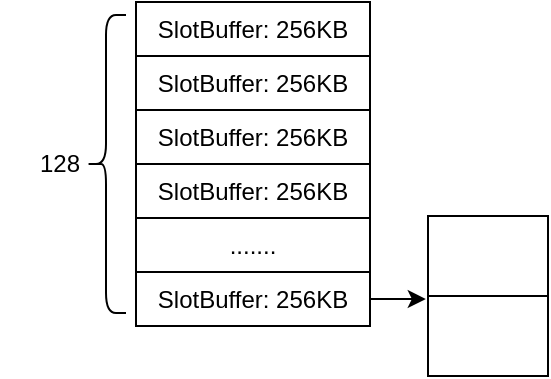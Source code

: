 <mxfile version="20.2.3" type="github">
  <diagram id="-tvNhFlNC7BwzJ4lHVjw" name="第 1 页">
    <mxGraphModel dx="783" dy="414" grid="0" gridSize="10" guides="1" tooltips="1" connect="1" arrows="1" fold="1" page="1" pageScale="1" pageWidth="827" pageHeight="1169" math="0" shadow="0">
      <root>
        <mxCell id="0" />
        <mxCell id="1" parent="0" />
        <mxCell id="Ur4AeyVfiQ6JuB7hjZdn-18" value="" style="shape=table;html=1;whiteSpace=wrap;startSize=0;container=1;collapsible=0;childLayout=tableLayout;" vertex="1" parent="1">
          <mxGeometry x="107" y="248" width="117" height="162.06" as="geometry" />
        </mxCell>
        <mxCell id="Ur4AeyVfiQ6JuB7hjZdn-19" value="" style="shape=tableRow;horizontal=0;startSize=0;swimlaneHead=0;swimlaneBody=0;top=0;left=0;bottom=0;right=0;collapsible=0;dropTarget=0;fillColor=none;points=[[0,0.5],[1,0.5]];portConstraint=eastwest;" vertex="1" parent="Ur4AeyVfiQ6JuB7hjZdn-18">
          <mxGeometry width="117" height="27" as="geometry" />
        </mxCell>
        <mxCell id="Ur4AeyVfiQ6JuB7hjZdn-20" value="SlotBuffer: 256KB" style="shape=partialRectangle;html=1;whiteSpace=wrap;connectable=0;fillColor=none;top=0;left=0;bottom=0;right=0;overflow=hidden;" vertex="1" parent="Ur4AeyVfiQ6JuB7hjZdn-19">
          <mxGeometry width="117" height="27" as="geometry">
            <mxRectangle width="117" height="27" as="alternateBounds" />
          </mxGeometry>
        </mxCell>
        <mxCell id="Ur4AeyVfiQ6JuB7hjZdn-33" style="shape=tableRow;horizontal=0;startSize=0;swimlaneHead=0;swimlaneBody=0;top=0;left=0;bottom=0;right=0;collapsible=0;dropTarget=0;fillColor=none;points=[[0,0.5],[1,0.5]];portConstraint=eastwest;" vertex="1" parent="Ur4AeyVfiQ6JuB7hjZdn-18">
          <mxGeometry y="27" width="117" height="27" as="geometry" />
        </mxCell>
        <mxCell id="Ur4AeyVfiQ6JuB7hjZdn-34" value="SlotBuffer: 256KB" style="shape=partialRectangle;html=1;whiteSpace=wrap;connectable=0;fillColor=none;top=0;left=0;bottom=0;right=0;overflow=hidden;" vertex="1" parent="Ur4AeyVfiQ6JuB7hjZdn-33">
          <mxGeometry width="117" height="27" as="geometry">
            <mxRectangle width="117" height="27" as="alternateBounds" />
          </mxGeometry>
        </mxCell>
        <mxCell id="Ur4AeyVfiQ6JuB7hjZdn-31" style="shape=tableRow;horizontal=0;startSize=0;swimlaneHead=0;swimlaneBody=0;top=0;left=0;bottom=0;right=0;collapsible=0;dropTarget=0;fillColor=none;points=[[0,0.5],[1,0.5]];portConstraint=eastwest;" vertex="1" parent="Ur4AeyVfiQ6JuB7hjZdn-18">
          <mxGeometry y="54" width="117" height="27" as="geometry" />
        </mxCell>
        <mxCell id="Ur4AeyVfiQ6JuB7hjZdn-32" value="SlotBuffer: 256KB" style="shape=partialRectangle;html=1;whiteSpace=wrap;connectable=0;fillColor=none;top=0;left=0;bottom=0;right=0;overflow=hidden;" vertex="1" parent="Ur4AeyVfiQ6JuB7hjZdn-31">
          <mxGeometry width="117" height="27" as="geometry">
            <mxRectangle width="117" height="27" as="alternateBounds" />
          </mxGeometry>
        </mxCell>
        <mxCell id="Ur4AeyVfiQ6JuB7hjZdn-42" style="shape=tableRow;horizontal=0;startSize=0;swimlaneHead=0;swimlaneBody=0;top=0;left=0;bottom=0;right=0;collapsible=0;dropTarget=0;fillColor=none;points=[[0,0.5],[1,0.5]];portConstraint=eastwest;" vertex="1" parent="Ur4AeyVfiQ6JuB7hjZdn-18">
          <mxGeometry y="81" width="117" height="27" as="geometry" />
        </mxCell>
        <mxCell id="Ur4AeyVfiQ6JuB7hjZdn-43" value="SlotBuffer: 256KB" style="shape=partialRectangle;html=1;whiteSpace=wrap;connectable=0;fillColor=none;top=0;left=0;bottom=0;right=0;overflow=hidden;" vertex="1" parent="Ur4AeyVfiQ6JuB7hjZdn-42">
          <mxGeometry width="117" height="27" as="geometry">
            <mxRectangle width="117" height="27" as="alternateBounds" />
          </mxGeometry>
        </mxCell>
        <mxCell id="Ur4AeyVfiQ6JuB7hjZdn-44" style="shape=tableRow;horizontal=0;startSize=0;swimlaneHead=0;swimlaneBody=0;top=0;left=0;bottom=0;right=0;collapsible=0;dropTarget=0;fillColor=none;points=[[0,0.5],[1,0.5]];portConstraint=eastwest;" vertex="1" parent="Ur4AeyVfiQ6JuB7hjZdn-18">
          <mxGeometry y="108" width="117" height="27" as="geometry" />
        </mxCell>
        <mxCell id="Ur4AeyVfiQ6JuB7hjZdn-45" value="......." style="shape=partialRectangle;html=1;whiteSpace=wrap;connectable=0;fillColor=none;top=0;left=0;bottom=0;right=0;overflow=hidden;" vertex="1" parent="Ur4AeyVfiQ6JuB7hjZdn-44">
          <mxGeometry width="117" height="27" as="geometry">
            <mxRectangle width="117" height="27" as="alternateBounds" />
          </mxGeometry>
        </mxCell>
        <mxCell id="Ur4AeyVfiQ6JuB7hjZdn-46" style="shape=tableRow;horizontal=0;startSize=0;swimlaneHead=0;swimlaneBody=0;top=0;left=0;bottom=0;right=0;collapsible=0;dropTarget=0;fillColor=none;points=[[0,0.5],[1,0.5]];portConstraint=eastwest;" vertex="1" parent="Ur4AeyVfiQ6JuB7hjZdn-18">
          <mxGeometry y="135" width="117" height="27" as="geometry" />
        </mxCell>
        <mxCell id="Ur4AeyVfiQ6JuB7hjZdn-47" value="SlotBuffer: 256KB" style="shape=partialRectangle;html=1;whiteSpace=wrap;connectable=0;fillColor=none;top=0;left=0;bottom=0;right=0;overflow=hidden;" vertex="1" parent="Ur4AeyVfiQ6JuB7hjZdn-46">
          <mxGeometry width="117" height="27" as="geometry">
            <mxRectangle width="117" height="27" as="alternateBounds" />
          </mxGeometry>
        </mxCell>
        <mxCell id="Ur4AeyVfiQ6JuB7hjZdn-48" value="" style="shape=curlyBracket;whiteSpace=wrap;html=1;rounded=1;" vertex="1" parent="1">
          <mxGeometry x="82" y="254.53" width="20" height="149" as="geometry" />
        </mxCell>
        <mxCell id="Ur4AeyVfiQ6JuB7hjZdn-49" value="128" style="text;html=1;strokeColor=none;fillColor=none;align=center;verticalAlign=middle;whiteSpace=wrap;rounded=0;" vertex="1" parent="1">
          <mxGeometry x="39" y="314.03" width="60" height="30" as="geometry" />
        </mxCell>
        <mxCell id="Ur4AeyVfiQ6JuB7hjZdn-51" style="edgeStyle=orthogonalEdgeStyle;rounded=0;orthogonalLoop=1;jettySize=auto;html=1;" edge="1" parent="1" source="Ur4AeyVfiQ6JuB7hjZdn-46">
          <mxGeometry relative="1" as="geometry">
            <mxPoint x="251.904" y="396.5" as="targetPoint" />
          </mxGeometry>
        </mxCell>
        <mxCell id="Ur4AeyVfiQ6JuB7hjZdn-53" value="" style="shape=table;html=1;whiteSpace=wrap;startSize=0;container=1;collapsible=0;childLayout=tableLayout;" vertex="1" parent="1">
          <mxGeometry x="253" y="355" width="60" height="80" as="geometry" />
        </mxCell>
        <mxCell id="Ur4AeyVfiQ6JuB7hjZdn-54" value="" style="shape=tableRow;horizontal=0;startSize=0;swimlaneHead=0;swimlaneBody=0;top=0;left=0;bottom=0;right=0;collapsible=0;dropTarget=0;fillColor=none;points=[[0,0.5],[1,0.5]];portConstraint=eastwest;" vertex="1" parent="Ur4AeyVfiQ6JuB7hjZdn-53">
          <mxGeometry width="60" height="40" as="geometry" />
        </mxCell>
        <mxCell id="Ur4AeyVfiQ6JuB7hjZdn-55" value="" style="shape=partialRectangle;html=1;whiteSpace=wrap;connectable=0;fillColor=none;top=0;left=0;bottom=0;right=0;overflow=hidden;" vertex="1" parent="Ur4AeyVfiQ6JuB7hjZdn-54">
          <mxGeometry width="60" height="40" as="geometry">
            <mxRectangle width="60" height="40" as="alternateBounds" />
          </mxGeometry>
        </mxCell>
        <mxCell id="Ur4AeyVfiQ6JuB7hjZdn-58" value="" style="shape=tableRow;horizontal=0;startSize=0;swimlaneHead=0;swimlaneBody=0;top=0;left=0;bottom=0;right=0;collapsible=0;dropTarget=0;fillColor=none;points=[[0,0.5],[1,0.5]];portConstraint=eastwest;" vertex="1" parent="Ur4AeyVfiQ6JuB7hjZdn-53">
          <mxGeometry y="40" width="60" height="40" as="geometry" />
        </mxCell>
        <mxCell id="Ur4AeyVfiQ6JuB7hjZdn-59" value="" style="shape=partialRectangle;html=1;whiteSpace=wrap;connectable=0;fillColor=none;top=0;left=0;bottom=0;right=0;overflow=hidden;" vertex="1" parent="Ur4AeyVfiQ6JuB7hjZdn-58">
          <mxGeometry width="60" height="40" as="geometry">
            <mxRectangle width="60" height="40" as="alternateBounds" />
          </mxGeometry>
        </mxCell>
      </root>
    </mxGraphModel>
  </diagram>
</mxfile>
